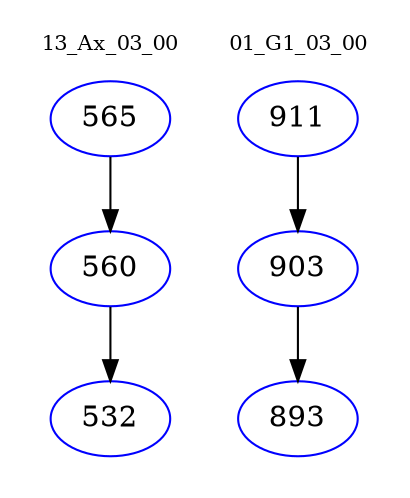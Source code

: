 digraph{
subgraph cluster_0 {
color = white
label = "13_Ax_03_00";
fontsize=10;
T0_565 [label="565", color="blue"]
T0_565 -> T0_560 [color="black"]
T0_560 [label="560", color="blue"]
T0_560 -> T0_532 [color="black"]
T0_532 [label="532", color="blue"]
}
subgraph cluster_1 {
color = white
label = "01_G1_03_00";
fontsize=10;
T1_911 [label="911", color="blue"]
T1_911 -> T1_903 [color="black"]
T1_903 [label="903", color="blue"]
T1_903 -> T1_893 [color="black"]
T1_893 [label="893", color="blue"]
}
}
